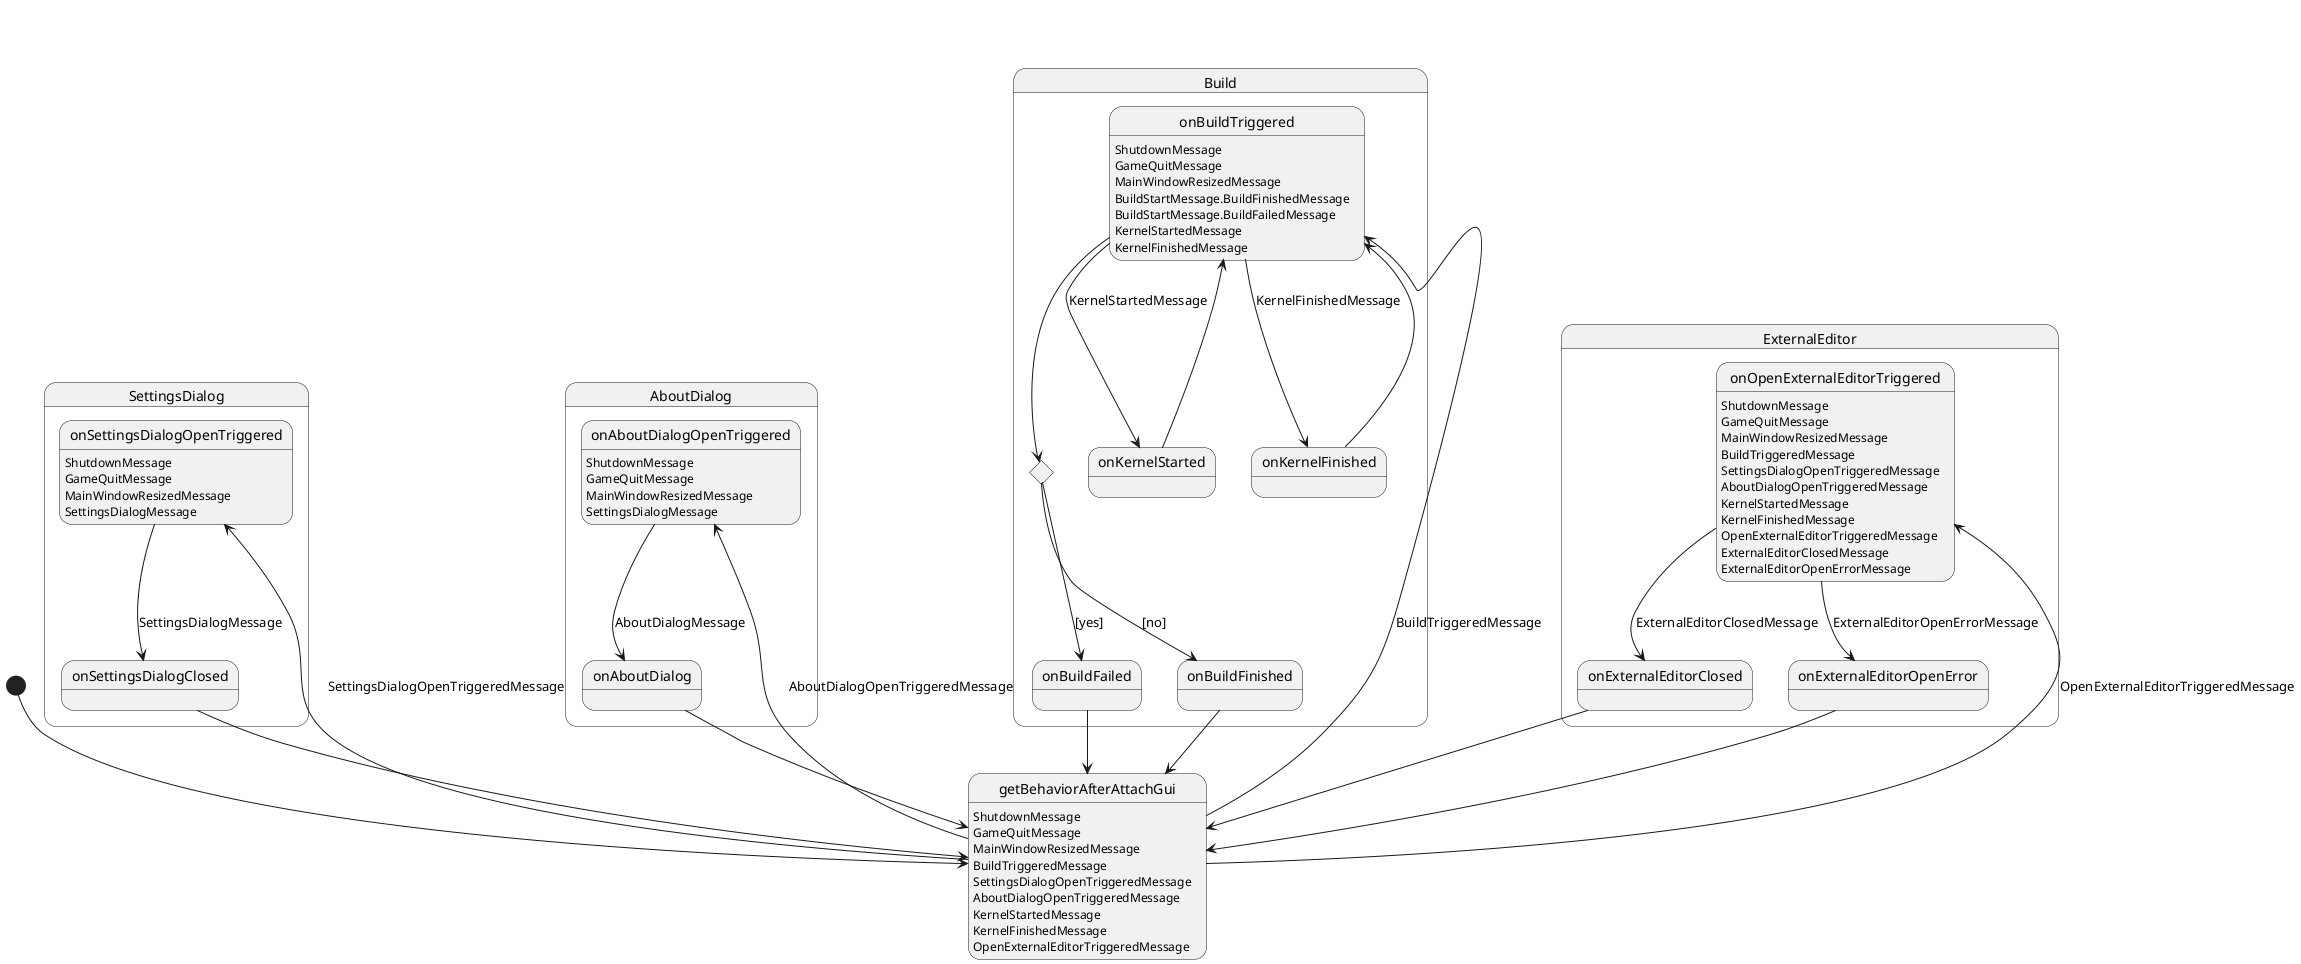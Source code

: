 @startuml
[*] --> getBehaviorAfterAttachGui
getBehaviorAfterAttachGui : ShutdownMessage
getBehaviorAfterAttachGui : GameQuitMessage
getBehaviorAfterAttachGui : MainWindowResizedMessage
getBehaviorAfterAttachGui : BuildTriggeredMessage
getBehaviorAfterAttachGui : SettingsDialogOpenTriggeredMessage
getBehaviorAfterAttachGui : AboutDialogOpenTriggeredMessage
getBehaviorAfterAttachGui : KernelStartedMessage
getBehaviorAfterAttachGui : KernelFinishedMessage
getBehaviorAfterAttachGui : OpenExternalEditorTriggeredMessage

state SettingsDialog {
getBehaviorAfterAttachGui --> onSettingsDialogOpenTriggered : SettingsDialogOpenTriggeredMessage
onSettingsDialogOpenTriggered : ShutdownMessage
onSettingsDialogOpenTriggered : GameQuitMessage
onSettingsDialogOpenTriggered : MainWindowResizedMessage
onSettingsDialogOpenTriggered : SettingsDialogMessage

onSettingsDialogOpenTriggered --> onSettingsDialogClosed : SettingsDialogMessage
onSettingsDialogClosed --> getBehaviorAfterAttachGui
}

state AboutDialog {
getBehaviorAfterAttachGui --> onAboutDialogOpenTriggered : AboutDialogOpenTriggeredMessage
onAboutDialogOpenTriggered : ShutdownMessage
onAboutDialogOpenTriggered : GameQuitMessage
onAboutDialogOpenTriggered : MainWindowResizedMessage
onAboutDialogOpenTriggered : SettingsDialogMessage

onAboutDialogOpenTriggered --> onAboutDialog : AboutDialogMessage
onAboutDialog --> getBehaviorAfterAttachGui
}

state Build {
getBehaviorAfterAttachGui --> onBuildTriggered : BuildTriggeredMessage

onBuildTriggered : ShutdownMessage
onBuildTriggered : GameQuitMessage
onBuildTriggered : MainWindowResizedMessage
onBuildTriggered : BuildStartMessage.BuildFinishedMessage
onBuildTriggered : BuildStartMessage.BuildFailedMessage
onBuildTriggered : KernelStartedMessage
onBuildTriggered : KernelFinishedMessage

state "build failed?" as buildFailed <<choice>>
onBuildTriggered --> buildFailed
buildFailed --> onBuildFailed : [yes]
buildFailed --> onBuildFinished : [no]
onBuildFinished --> getBehaviorAfterAttachGui
onBuildFailed --> getBehaviorAfterAttachGui

onBuildTriggered --> onKernelStarted : KernelStartedMessage
onKernelStarted --> onBuildTriggered

onBuildTriggered --> onKernelFinished : KernelFinishedMessage
onKernelFinished --> onBuildTriggered
}

state ExternalEditor {
getBehaviorAfterAttachGui ---> onOpenExternalEditorTriggered : OpenExternalEditorTriggeredMessage
onOpenExternalEditorTriggered : ShutdownMessage
onOpenExternalEditorTriggered : GameQuitMessage
onOpenExternalEditorTriggered : MainWindowResizedMessage
onOpenExternalEditorTriggered : BuildTriggeredMessage
onOpenExternalEditorTriggered : SettingsDialogOpenTriggeredMessage
onOpenExternalEditorTriggered : AboutDialogOpenTriggeredMessage
onOpenExternalEditorTriggered : KernelStartedMessage
onOpenExternalEditorTriggered : KernelFinishedMessage
onOpenExternalEditorTriggered : OpenExternalEditorTriggeredMessage
onOpenExternalEditorTriggered : ExternalEditorClosedMessage
onOpenExternalEditorTriggered : ExternalEditorOpenErrorMessage

onOpenExternalEditorTriggered --> onExternalEditorClosed : ExternalEditorClosedMessage
onExternalEditorClosed --> getBehaviorAfterAttachGui

onOpenExternalEditorTriggered --> onExternalEditorOpenError : ExternalEditorOpenErrorMessage
onExternalEditorOpenError --> getBehaviorAfterAttachGui
}

@enduml
